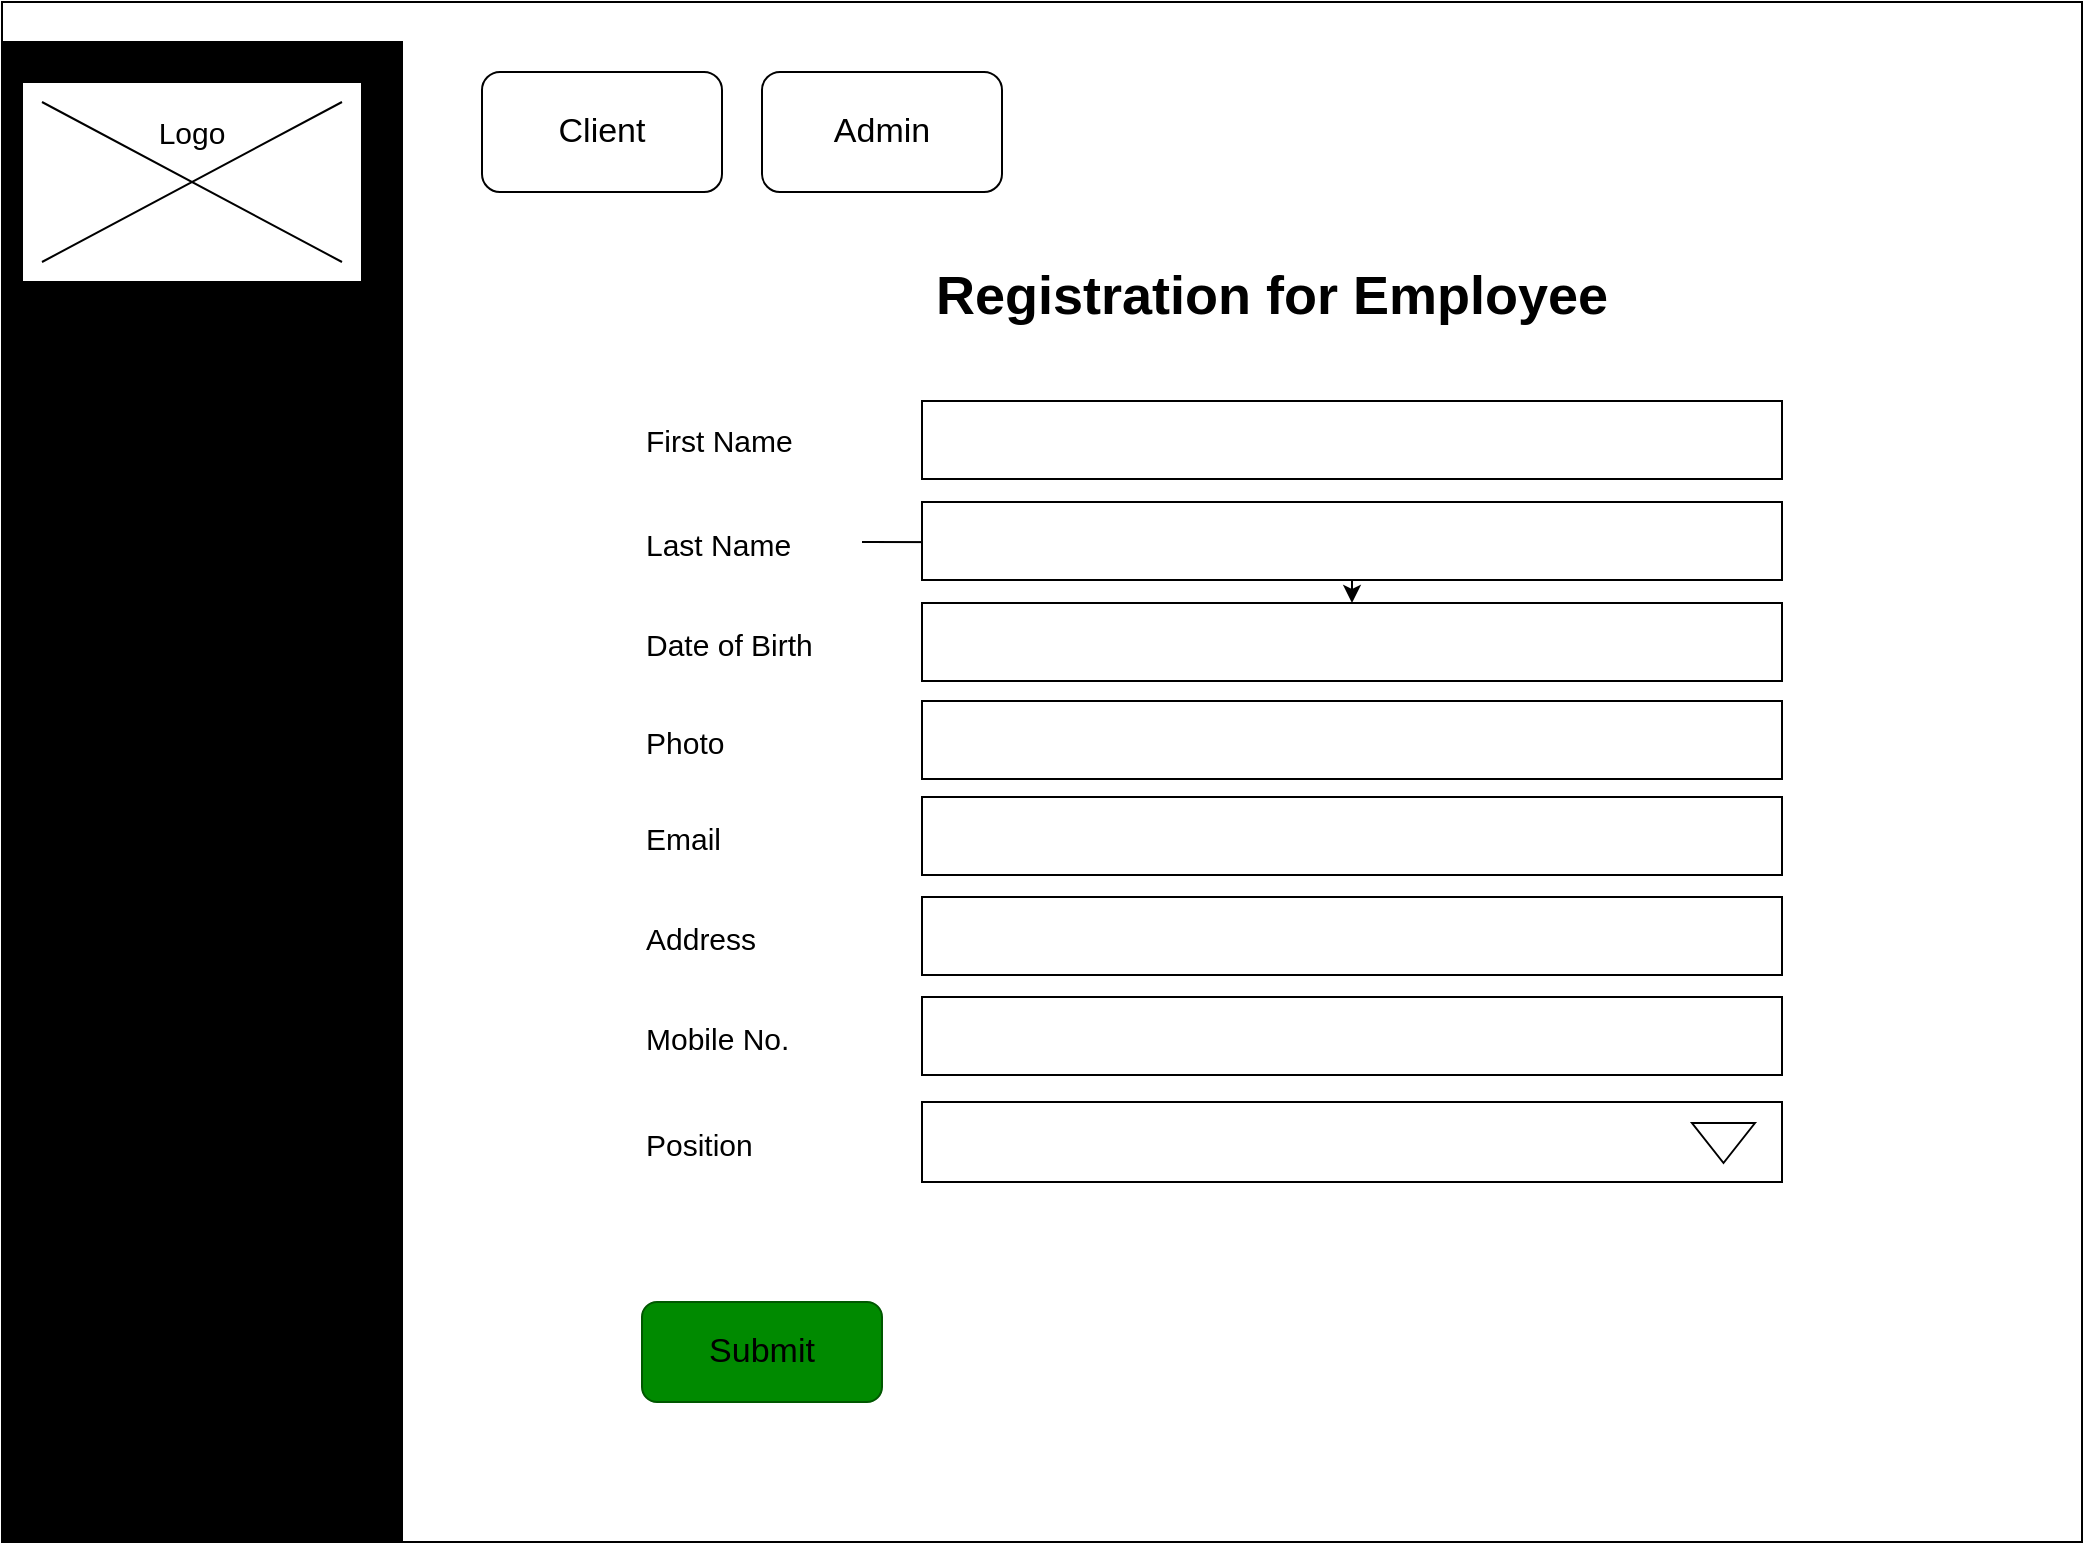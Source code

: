 <mxfile version="28.2.0">
  <diagram name="Page-1" id="sfYJK66p01jHlIHvoDF_">
    <mxGraphModel dx="1555" dy="794" grid="1" gridSize="10" guides="1" tooltips="1" connect="1" arrows="1" fold="1" page="1" pageScale="1" pageWidth="1100" pageHeight="850" math="0" shadow="0">
      <root>
        <mxCell id="0" />
        <mxCell id="1" parent="0" />
        <mxCell id="7RxErLww1XW2YR5SUNOk-1" value="" style="rounded=0;whiteSpace=wrap;html=1;fillColor=light-dark(#FFFFFF,#FFFFFF);movable=0;resizable=0;rotatable=0;deletable=0;editable=0;locked=1;connectable=0;" vertex="1" parent="1">
          <mxGeometry x="40" y="40" width="1040" height="770" as="geometry" />
        </mxCell>
        <mxCell id="7RxErLww1XW2YR5SUNOk-2" value="" style="rounded=0;whiteSpace=wrap;html=1;fillColor=light-dark(#000000,#D5FFB7);" vertex="1" parent="1">
          <mxGeometry x="40" y="60" width="200" height="750" as="geometry" />
        </mxCell>
        <mxCell id="7RxErLww1XW2YR5SUNOk-3" value="" style="rounded=0;whiteSpace=wrap;html=1;fillColor=light-dark(#FFFFFF,#FFFFFF);" vertex="1" parent="1">
          <mxGeometry x="50" y="80" width="170" height="100" as="geometry" />
        </mxCell>
        <mxCell id="7RxErLww1XW2YR5SUNOk-4" value="" style="shape=umlDestroy;whiteSpace=wrap;html=1;strokeWidth=1;targetShapes=umlLifeline;fillColor=default;strokeColor=light-dark(#000000,#000000);" vertex="1" parent="1">
          <mxGeometry x="60" y="90" width="150" height="80" as="geometry" />
        </mxCell>
        <mxCell id="7RxErLww1XW2YR5SUNOk-5" value="Logo" style="text;html=1;align=center;verticalAlign=middle;whiteSpace=wrap;rounded=0;fontColor=light-dark(#000000,#000000);fontSize=15;" vertex="1" parent="1">
          <mxGeometry x="105" y="90" width="60" height="30" as="geometry" />
        </mxCell>
        <mxCell id="7RxErLww1XW2YR5SUNOk-6" value="" style="edgeStyle=orthogonalEdgeStyle;rounded=0;orthogonalLoop=1;jettySize=auto;html=1;" edge="1" parent="1" source="7RxErLww1XW2YR5SUNOk-35" target="7RxErLww1XW2YR5SUNOk-11">
          <mxGeometry relative="1" as="geometry" />
        </mxCell>
        <mxCell id="7RxErLww1XW2YR5SUNOk-7" value="&lt;b&gt;Home&lt;/b&gt;" style="text;html=1;align=left;verticalAlign=middle;whiteSpace=wrap;rounded=0;fontColor=light-dark(#000000,#000000);fontSize=17;" vertex="1" parent="1">
          <mxGeometry x="51" y="209.5" width="80" height="30" as="geometry" />
        </mxCell>
        <mxCell id="7RxErLww1XW2YR5SUNOk-8" value="&lt;b&gt;Service&lt;/b&gt;" style="text;html=1;align=left;verticalAlign=middle;whiteSpace=wrap;rounded=0;fontColor=light-dark(#000000,#000000);fontSize=17;" vertex="1" parent="1">
          <mxGeometry x="54" y="274" width="80" height="30" as="geometry" />
        </mxCell>
        <mxCell id="7RxErLww1XW2YR5SUNOk-9" value="&lt;b&gt;Therapists&lt;/b&gt;" style="text;html=1;align=left;verticalAlign=middle;whiteSpace=wrap;rounded=0;fontColor=light-dark(#000000,#000000);fontSize=17;" vertex="1" parent="1">
          <mxGeometry x="51" y="364" width="119" height="30" as="geometry" />
        </mxCell>
        <mxCell id="7RxErLww1XW2YR5SUNOk-10" value="&lt;b&gt;Ayurvedic Therapy&lt;/b&gt;" style="text;html=1;align=left;verticalAlign=middle;whiteSpace=wrap;rounded=0;fontColor=light-dark(#000000,#000000);fontSize=17;" vertex="1" parent="1">
          <mxGeometry x="71" y="304" width="169" height="30" as="geometry" />
        </mxCell>
        <mxCell id="7RxErLww1XW2YR5SUNOk-11" value="&lt;b&gt;Yoga &amp;amp; Meditation&lt;/b&gt;" style="text;html=1;align=left;verticalAlign=middle;whiteSpace=wrap;rounded=0;fontColor=light-dark(#000000,#000000);fontSize=17;" vertex="1" parent="1">
          <mxGeometry x="71" y="334" width="159" height="30" as="geometry" />
        </mxCell>
        <mxCell id="7RxErLww1XW2YR5SUNOk-12" value="&lt;b&gt;Contact Us&lt;/b&gt;" style="text;html=1;align=left;verticalAlign=middle;whiteSpace=wrap;rounded=0;fontColor=light-dark(#000000,#000000);fontSize=17;" vertex="1" parent="1">
          <mxGeometry x="51" y="440" width="120" height="30" as="geometry" />
        </mxCell>
        <mxCell id="7RxErLww1XW2YR5SUNOk-15" value="" style="rounded=1;whiteSpace=wrap;html=1;fillColor=light-dark(#FFFFFF,#008800);" vertex="1" parent="1">
          <mxGeometry x="280" y="75" width="120" height="60" as="geometry" />
        </mxCell>
        <mxCell id="7RxErLww1XW2YR5SUNOk-16" value="" style="rounded=1;whiteSpace=wrap;html=1;fillColor=light-dark(#FFFFFF,#008800);" vertex="1" parent="1">
          <mxGeometry x="420" y="75" width="120" height="60" as="geometry" />
        </mxCell>
        <mxCell id="7RxErLww1XW2YR5SUNOk-17" value="Client" style="text;html=1;align=center;verticalAlign=middle;whiteSpace=wrap;rounded=0;fontSize=17;" vertex="1" parent="1">
          <mxGeometry x="310" y="90" width="60" height="30" as="geometry" />
        </mxCell>
        <mxCell id="7RxErLww1XW2YR5SUNOk-18" value="Admin" style="text;html=1;align=center;verticalAlign=middle;whiteSpace=wrap;rounded=0;fontSize=17;" vertex="1" parent="1">
          <mxGeometry x="450" y="90" width="60" height="30" as="geometry" />
        </mxCell>
        <mxCell id="7RxErLww1XW2YR5SUNOk-19" value="Registration for Employee" style="text;html=1;align=center;verticalAlign=middle;whiteSpace=wrap;rounded=0;fontColor=light-dark(#000000,#000000);fontSize=27;fontStyle=1" vertex="1" parent="1">
          <mxGeometry x="470" y="172" width="410" height="30" as="geometry" />
        </mxCell>
        <mxCell id="7RxErLww1XW2YR5SUNOk-43" value="" style="edgeStyle=orthogonalEdgeStyle;rounded=0;orthogonalLoop=1;jettySize=auto;html=1;" edge="1" parent="1" target="7RxErLww1XW2YR5SUNOk-29">
          <mxGeometry relative="1" as="geometry">
            <mxPoint x="470" y="310" as="sourcePoint" />
          </mxGeometry>
        </mxCell>
        <mxCell id="7RxErLww1XW2YR5SUNOk-27" value="" style="rounded=0;whiteSpace=wrap;html=1;strokeColor=light-dark(#000000,#000000);fillColor=light-dark(#FFFFFF,#FFFFFF);" vertex="1" parent="1">
          <mxGeometry x="500" y="239.5" width="430" height="39" as="geometry" />
        </mxCell>
        <mxCell id="7RxErLww1XW2YR5SUNOk-28" value="" style="rounded=0;whiteSpace=wrap;html=1;strokeColor=light-dark(#000000,#000000);fillColor=light-dark(#FFFFFF,#FFFFFF);" vertex="1" parent="1">
          <mxGeometry x="500" y="290" width="430" height="39" as="geometry" />
        </mxCell>
        <mxCell id="7RxErLww1XW2YR5SUNOk-29" value="" style="rounded=0;whiteSpace=wrap;html=1;strokeColor=light-dark(#000000,#000000);fillColor=light-dark(#FFFFFF,#FFFFFF);" vertex="1" parent="1">
          <mxGeometry x="500" y="340.5" width="430" height="39" as="geometry" />
        </mxCell>
        <mxCell id="7RxErLww1XW2YR5SUNOk-30" value="" style="rounded=0;whiteSpace=wrap;html=1;strokeColor=light-dark(#000000,#000000);fillColor=light-dark(#FFFFFF,#FFFFFF);" vertex="1" parent="1">
          <mxGeometry x="500" y="389.5" width="430" height="39" as="geometry" />
        </mxCell>
        <mxCell id="7RxErLww1XW2YR5SUNOk-31" value="" style="rounded=0;whiteSpace=wrap;html=1;strokeColor=light-dark(#000000,#000000);fillColor=light-dark(#FFFFFF,#FFFFFF);" vertex="1" parent="1">
          <mxGeometry x="500" y="487.5" width="430" height="39" as="geometry" />
        </mxCell>
        <mxCell id="7RxErLww1XW2YR5SUNOk-32" value="" style="rounded=0;whiteSpace=wrap;html=1;strokeColor=light-dark(#000000,#000000);fillColor=light-dark(#FFFFFF,#FFFFFF);" vertex="1" parent="1">
          <mxGeometry x="500" y="437.5" width="430" height="39" as="geometry" />
        </mxCell>
        <mxCell id="7RxErLww1XW2YR5SUNOk-33" value="" style="rounded=0;whiteSpace=wrap;html=1;strokeColor=light-dark(#000000,#000000);fillColor=light-dark(#FFFFFF,#FFFFFF);" vertex="1" parent="1">
          <mxGeometry x="500" y="537.5" width="430" height="39" as="geometry" />
        </mxCell>
        <mxCell id="7RxErLww1XW2YR5SUNOk-34" value="" style="edgeStyle=orthogonalEdgeStyle;rounded=0;orthogonalLoop=1;jettySize=auto;html=1;" edge="1" parent="1" source="7RxErLww1XW2YR5SUNOk-7" target="7RxErLww1XW2YR5SUNOk-35">
          <mxGeometry relative="1" as="geometry">
            <mxPoint x="91" y="240" as="sourcePoint" />
            <mxPoint x="111" y="334" as="targetPoint" />
          </mxGeometry>
        </mxCell>
        <mxCell id="7RxErLww1XW2YR5SUNOk-35" value="&lt;b&gt;About&lt;/b&gt;" style="text;html=1;align=left;verticalAlign=middle;whiteSpace=wrap;rounded=0;fontColor=light-dark(#000000,#000000);fontSize=17;" vertex="1" parent="1">
          <mxGeometry x="51" y="244" width="80" height="30" as="geometry" />
        </mxCell>
        <mxCell id="7RxErLww1XW2YR5SUNOk-36" value="&lt;b&gt;Register / Login&lt;/b&gt;" style="text;html=1;align=left;verticalAlign=middle;whiteSpace=wrap;rounded=0;fontColor=light-dark(#000000,#000000);fontSize=17;" vertex="1" parent="1">
          <mxGeometry x="51" y="478.5" width="189" height="30" as="geometry" />
        </mxCell>
        <mxCell id="7RxErLww1XW2YR5SUNOk-37" value="&lt;b&gt;Knowledge Center&lt;/b&gt;" style="text;html=1;align=left;verticalAlign=middle;whiteSpace=wrap;rounded=0;fontColor=light-dark(#000000,#000000);fontSize=17;" vertex="1" parent="1">
          <mxGeometry x="52" y="403.5" width="178" height="30" as="geometry" />
        </mxCell>
        <mxCell id="7RxErLww1XW2YR5SUNOk-39" value="" style="rounded=0;whiteSpace=wrap;html=1;strokeColor=light-dark(#000000,#000000);fillColor=light-dark(#FFFFFF,#FFFFFF);" vertex="1" parent="1">
          <mxGeometry x="500" y="590" width="430" height="40" as="geometry" />
        </mxCell>
        <mxCell id="7RxErLww1XW2YR5SUNOk-42" value="" style="triangle;whiteSpace=wrap;html=1;direction=south;" vertex="1" parent="1">
          <mxGeometry x="885" y="600.5" width="31.5" height="20" as="geometry" />
        </mxCell>
        <mxCell id="7RxErLww1XW2YR5SUNOk-44" value="&lt;b&gt;Client Dashboard&lt;/b&gt;" style="text;html=1;align=left;verticalAlign=middle;whiteSpace=wrap;rounded=0;fontColor=light-dark(#000000,#000000);fontSize=17;" vertex="1" parent="1">
          <mxGeometry x="51" y="516.5" width="166" height="30" as="geometry" />
        </mxCell>
        <mxCell id="7RxErLww1XW2YR5SUNOk-45" value="&lt;b&gt;Therapist Dashboard&lt;/b&gt;" style="text;html=1;align=left;verticalAlign=middle;whiteSpace=wrap;rounded=0;fontColor=light-dark(#000000,#000000);fontSize=17;" vertex="1" parent="1">
          <mxGeometry x="51" y="557.5" width="199" height="30" as="geometry" />
        </mxCell>
        <mxCell id="7RxErLww1XW2YR5SUNOk-46" value="&lt;b&gt;Admin Dashboard&lt;/b&gt;" style="text;html=1;align=left;verticalAlign=middle;whiteSpace=wrap;rounded=0;fontColor=light-dark(#000000,#000000);fontSize=17;" vertex="1" parent="1">
          <mxGeometry x="51.5" y="598.5" width="176" height="30" as="geometry" />
        </mxCell>
        <mxCell id="7RxErLww1XW2YR5SUNOk-47" value="" style="rounded=1;whiteSpace=wrap;html=1;fillColor=light-dark(#008A00,#2B6D2B);fontColor=#ffffff;strokeColor=#005700;" vertex="1" parent="1">
          <mxGeometry x="360" y="690" width="120" height="50" as="geometry" />
        </mxCell>
        <mxCell id="7RxErLww1XW2YR5SUNOk-48" value="Submit" style="text;html=1;align=center;verticalAlign=middle;whiteSpace=wrap;rounded=0;fontSize=17;" vertex="1" parent="1">
          <mxGeometry x="390" y="700" width="60" height="30" as="geometry" />
        </mxCell>
        <mxCell id="7RxErLww1XW2YR5SUNOk-49" value="First Name" style="text;html=1;align=left;verticalAlign=middle;whiteSpace=wrap;rounded=0;fontColor=light-dark(#000000,#000000);fontSize=15;" vertex="1" parent="1">
          <mxGeometry x="360" y="244" width="110" height="30" as="geometry" />
        </mxCell>
        <mxCell id="7RxErLww1XW2YR5SUNOk-50" value="Last Name" style="text;html=1;align=left;verticalAlign=middle;whiteSpace=wrap;rounded=0;fontColor=light-dark(#000000,#000000);fontSize=15;" vertex="1" parent="1">
          <mxGeometry x="360" y="295.75" width="110" height="30" as="geometry" />
        </mxCell>
        <mxCell id="7RxErLww1XW2YR5SUNOk-51" value="Date of Birth" style="text;html=1;align=left;verticalAlign=middle;whiteSpace=wrap;rounded=0;fontColor=light-dark(#000000,#000000);fontSize=15;" vertex="1" parent="1">
          <mxGeometry x="360" y="345.75" width="110" height="30" as="geometry" />
        </mxCell>
        <mxCell id="7RxErLww1XW2YR5SUNOk-52" value="Photo" style="text;html=1;align=left;verticalAlign=middle;whiteSpace=wrap;rounded=0;fontColor=light-dark(#000000,#000000);fontSize=15;" vertex="1" parent="1">
          <mxGeometry x="360" y="394.75" width="110" height="30" as="geometry" />
        </mxCell>
        <mxCell id="7RxErLww1XW2YR5SUNOk-53" value="Email" style="text;html=1;align=left;verticalAlign=middle;whiteSpace=wrap;rounded=0;fontColor=light-dark(#000000,#000000);fontSize=15;" vertex="1" parent="1">
          <mxGeometry x="360" y="442.75" width="110" height="30" as="geometry" />
        </mxCell>
        <mxCell id="7RxErLww1XW2YR5SUNOk-54" value="Address" style="text;html=1;align=left;verticalAlign=middle;whiteSpace=wrap;rounded=0;fontColor=light-dark(#000000,#000000);fontSize=15;" vertex="1" parent="1">
          <mxGeometry x="360" y="492.75" width="110" height="30" as="geometry" />
        </mxCell>
        <mxCell id="7RxErLww1XW2YR5SUNOk-55" value="Mobile No." style="text;html=1;align=left;verticalAlign=middle;whiteSpace=wrap;rounded=0;fontColor=light-dark(#000000,#000000);fontSize=15;" vertex="1" parent="1">
          <mxGeometry x="360" y="542.75" width="110" height="30" as="geometry" />
        </mxCell>
        <mxCell id="7RxErLww1XW2YR5SUNOk-56" value="Position" style="text;html=1;align=left;verticalAlign=middle;whiteSpace=wrap;rounded=0;fontColor=light-dark(#000000,#000000);fontSize=15;" vertex="1" parent="1">
          <mxGeometry x="360" y="596.25" width="110" height="30" as="geometry" />
        </mxCell>
      </root>
    </mxGraphModel>
  </diagram>
</mxfile>
